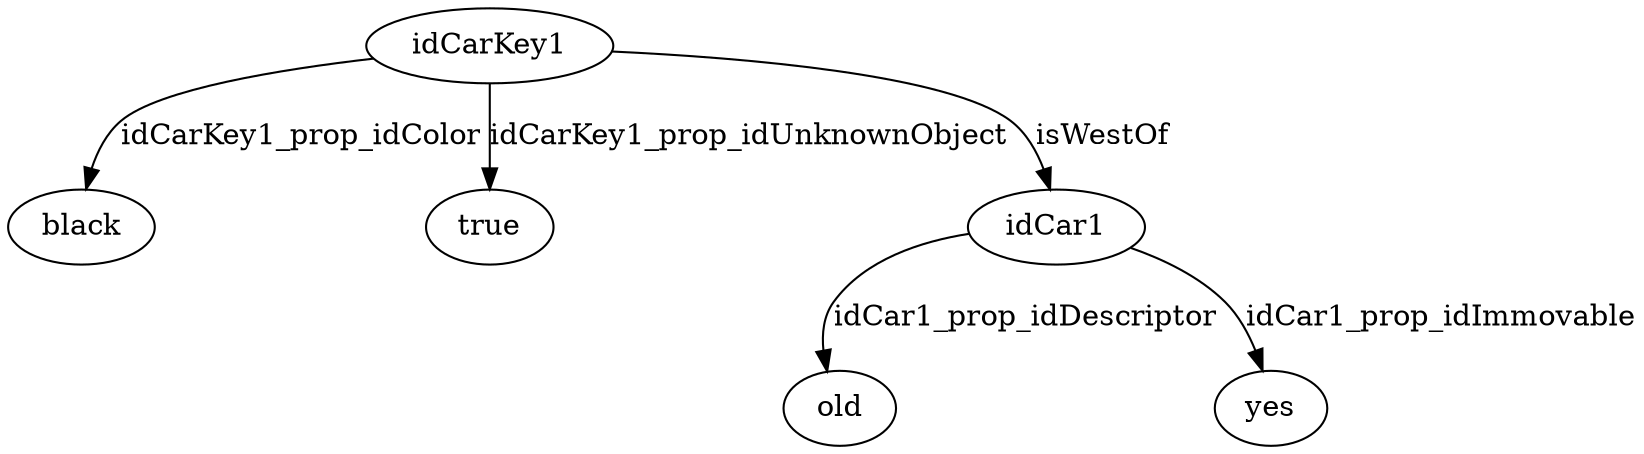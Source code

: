 strict digraph  {
idCarKey1 [node_type=entity_node, root=root];
black;
true;
idCar1;
old;
yes;
idCarKey1 -> black  [edge_type=property, label=idCarKey1_prop_idColor];
idCarKey1 -> true  [edge_type=property, label=idCarKey1_prop_idUnknownObject];
idCarKey1 -> idCar1  [edge_type=relationship, label=isWestOf];
idCar1 -> old  [edge_type=property, label=idCar1_prop_idDescriptor];
idCar1 -> yes  [edge_type=property, label=idCar1_prop_idImmovable];
}
